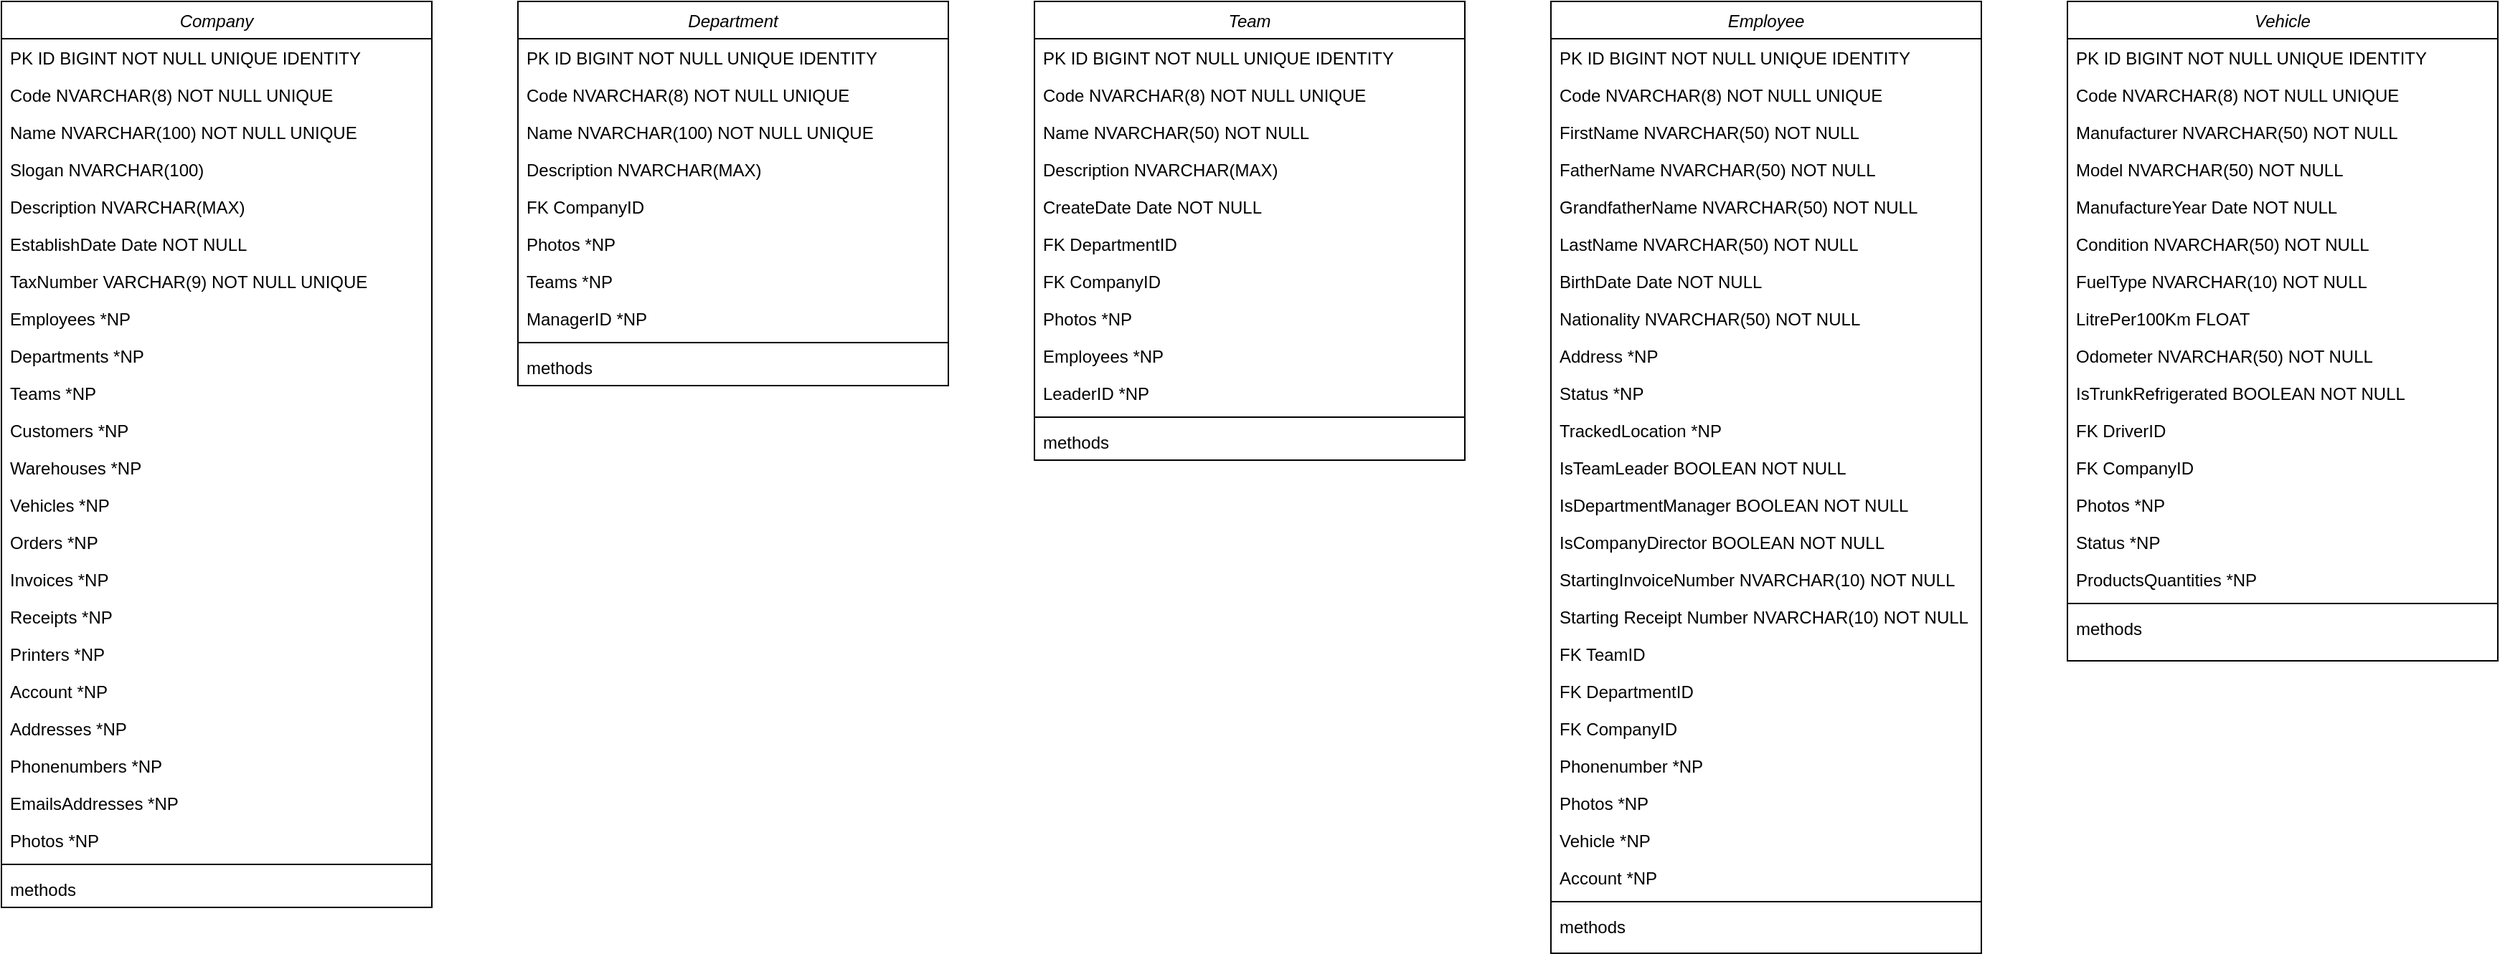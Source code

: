 <mxfile version="13.6.2" type="device"><diagram id="QFKUV2dXAhDw3_DVxD5H" name="Page-1"><mxGraphModel dx="474" dy="277" grid="1" gridSize="10" guides="1" tooltips="1" connect="1" arrows="1" fold="1" page="1" pageScale="1" pageWidth="850" pageHeight="1100" math="0" shadow="0"><root><mxCell id="0"/><mxCell id="1" parent="0"/><mxCell id="R2PTgNPI39ECcVQcYXFl-1" value="Company" style="swimlane;fontStyle=2;align=center;verticalAlign=top;childLayout=stackLayout;horizontal=1;startSize=26;horizontalStack=0;resizeParent=1;resizeLast=0;collapsible=1;marginBottom=0;rounded=0;shadow=0;strokeWidth=1;" parent="1" vertex="1"><mxGeometry width="300" height="632" as="geometry"><mxRectangle x="230" y="140" width="160" height="26" as="alternateBounds"/></mxGeometry></mxCell><mxCell id="R2PTgNPI39ECcVQcYXFl-2" value="PK ID BIGINT NOT NULL UNIQUE IDENTITY" style="text;align=left;verticalAlign=top;spacingLeft=4;spacingRight=4;overflow=hidden;rotatable=0;points=[[0,0.5],[1,0.5]];portConstraint=eastwest;" parent="R2PTgNPI39ECcVQcYXFl-1" vertex="1"><mxGeometry y="26" width="300" height="26" as="geometry"/></mxCell><mxCell id="R2PTgNPI39ECcVQcYXFl-3" value="Code NVARCHAR(8) NOT NULL UNIQUE" style="text;align=left;verticalAlign=top;spacingLeft=4;spacingRight=4;overflow=hidden;rotatable=0;points=[[0,0.5],[1,0.5]];portConstraint=eastwest;" parent="R2PTgNPI39ECcVQcYXFl-1" vertex="1"><mxGeometry y="52" width="300" height="26" as="geometry"/></mxCell><mxCell id="R2PTgNPI39ECcVQcYXFl-4" value="Name NVARCHAR(100) NOT NULL UNIQUE" style="text;align=left;verticalAlign=top;spacingLeft=4;spacingRight=4;overflow=hidden;rotatable=0;points=[[0,0.5],[1,0.5]];portConstraint=eastwest;" parent="R2PTgNPI39ECcVQcYXFl-1" vertex="1"><mxGeometry y="78" width="300" height="26" as="geometry"/></mxCell><mxCell id="pfMvkild5ntFiSycPlNY-2" value="Slogan NVARCHAR(100)" style="text;align=left;verticalAlign=top;spacingLeft=4;spacingRight=4;overflow=hidden;rotatable=0;points=[[0,0.5],[1,0.5]];portConstraint=eastwest;" parent="R2PTgNPI39ECcVQcYXFl-1" vertex="1"><mxGeometry y="104" width="300" height="26" as="geometry"/></mxCell><mxCell id="R2PTgNPI39ECcVQcYXFl-6" value="Description NVARCHAR(MAX)" style="text;align=left;verticalAlign=top;spacingLeft=4;spacingRight=4;overflow=hidden;rotatable=0;points=[[0,0.5],[1,0.5]];portConstraint=eastwest;" parent="R2PTgNPI39ECcVQcYXFl-1" vertex="1"><mxGeometry y="130" width="300" height="26" as="geometry"/></mxCell><mxCell id="pfMvkild5ntFiSycPlNY-1" value="EstablishDate Date NOT NULL" style="text;align=left;verticalAlign=top;spacingLeft=4;spacingRight=4;overflow=hidden;rotatable=0;points=[[0,0.5],[1,0.5]];portConstraint=eastwest;rounded=0;shadow=0;html=0;" parent="R2PTgNPI39ECcVQcYXFl-1" vertex="1"><mxGeometry y="156" width="300" height="26" as="geometry"/></mxCell><mxCell id="R2PTgNPI39ECcVQcYXFl-8" value="TaxNumber VARCHAR(9) NOT NULL UNIQUE" style="text;align=left;verticalAlign=top;spacingLeft=4;spacingRight=4;overflow=hidden;rotatable=0;points=[[0,0.5],[1,0.5]];portConstraint=eastwest;rounded=0;shadow=0;html=0;" parent="R2PTgNPI39ECcVQcYXFl-1" vertex="1"><mxGeometry y="182" width="300" height="26" as="geometry"/></mxCell><mxCell id="R2PTgNPI39ECcVQcYXFl-12" value="Employees *NP" style="text;align=left;verticalAlign=top;spacingLeft=4;spacingRight=4;overflow=hidden;rotatable=0;points=[[0,0.5],[1,0.5]];portConstraint=eastwest;rounded=0;shadow=0;html=0;" parent="R2PTgNPI39ECcVQcYXFl-1" vertex="1"><mxGeometry y="208" width="300" height="26" as="geometry"/></mxCell><mxCell id="R2PTgNPI39ECcVQcYXFl-13" value="Departments *NP" style="text;align=left;verticalAlign=top;spacingLeft=4;spacingRight=4;overflow=hidden;rotatable=0;points=[[0,0.5],[1,0.5]];portConstraint=eastwest;rounded=0;shadow=0;html=0;" parent="R2PTgNPI39ECcVQcYXFl-1" vertex="1"><mxGeometry y="234" width="300" height="26" as="geometry"/></mxCell><mxCell id="3ucjZQ99SgyKv--hFpAD-12" value="Teams *NP" style="text;align=left;verticalAlign=top;spacingLeft=4;spacingRight=4;overflow=hidden;rotatable=0;points=[[0,0.5],[1,0.5]];portConstraint=eastwest;rounded=0;shadow=0;html=0;" vertex="1" parent="R2PTgNPI39ECcVQcYXFl-1"><mxGeometry y="260" width="300" height="26" as="geometry"/></mxCell><mxCell id="R2PTgNPI39ECcVQcYXFl-14" value="Customers *NP" style="text;align=left;verticalAlign=top;spacingLeft=4;spacingRight=4;overflow=hidden;rotatable=0;points=[[0,0.5],[1,0.5]];portConstraint=eastwest;rounded=0;shadow=0;html=0;" parent="R2PTgNPI39ECcVQcYXFl-1" vertex="1"><mxGeometry y="286" width="300" height="26" as="geometry"/></mxCell><mxCell id="R2PTgNPI39ECcVQcYXFl-15" value="Warehouses *NP" style="text;align=left;verticalAlign=top;spacingLeft=4;spacingRight=4;overflow=hidden;rotatable=0;points=[[0,0.5],[1,0.5]];portConstraint=eastwest;rounded=0;shadow=0;html=0;" parent="R2PTgNPI39ECcVQcYXFl-1" vertex="1"><mxGeometry y="312" width="300" height="26" as="geometry"/></mxCell><mxCell id="R2PTgNPI39ECcVQcYXFl-16" value="Vehicles *NP" style="text;align=left;verticalAlign=top;spacingLeft=4;spacingRight=4;overflow=hidden;rotatable=0;points=[[0,0.5],[1,0.5]];portConstraint=eastwest;rounded=0;shadow=0;html=0;" parent="R2PTgNPI39ECcVQcYXFl-1" vertex="1"><mxGeometry y="338" width="300" height="26" as="geometry"/></mxCell><mxCell id="R2PTgNPI39ECcVQcYXFl-17" value="Orders *NP" style="text;align=left;verticalAlign=top;spacingLeft=4;spacingRight=4;overflow=hidden;rotatable=0;points=[[0,0.5],[1,0.5]];portConstraint=eastwest;rounded=0;shadow=0;html=0;" parent="R2PTgNPI39ECcVQcYXFl-1" vertex="1"><mxGeometry y="364" width="300" height="26" as="geometry"/></mxCell><mxCell id="3ucjZQ99SgyKv--hFpAD-13" value="Invoices *NP" style="text;align=left;verticalAlign=top;spacingLeft=4;spacingRight=4;overflow=hidden;rotatable=0;points=[[0,0.5],[1,0.5]];portConstraint=eastwest;rounded=0;shadow=0;html=0;" vertex="1" parent="R2PTgNPI39ECcVQcYXFl-1"><mxGeometry y="390" width="300" height="26" as="geometry"/></mxCell><mxCell id="3ucjZQ99SgyKv--hFpAD-14" value="Receipts *NP" style="text;align=left;verticalAlign=top;spacingLeft=4;spacingRight=4;overflow=hidden;rotatable=0;points=[[0,0.5],[1,0.5]];portConstraint=eastwest;rounded=0;shadow=0;html=0;" vertex="1" parent="R2PTgNPI39ECcVQcYXFl-1"><mxGeometry y="416" width="300" height="26" as="geometry"/></mxCell><mxCell id="R2PTgNPI39ECcVQcYXFl-18" value="Printers *NP" style="text;align=left;verticalAlign=top;spacingLeft=4;spacingRight=4;overflow=hidden;rotatable=0;points=[[0,0.5],[1,0.5]];portConstraint=eastwest;rounded=0;shadow=0;html=0;" parent="R2PTgNPI39ECcVQcYXFl-1" vertex="1"><mxGeometry y="442" width="300" height="26" as="geometry"/></mxCell><mxCell id="R2PTgNPI39ECcVQcYXFl-11" value="Account *NP" style="text;align=left;verticalAlign=top;spacingLeft=4;spacingRight=4;overflow=hidden;rotatable=0;points=[[0,0.5],[1,0.5]];portConstraint=eastwest;rounded=0;shadow=0;html=0;" parent="R2PTgNPI39ECcVQcYXFl-1" vertex="1"><mxGeometry y="468" width="300" height="26" as="geometry"/></mxCell><mxCell id="R2PTgNPI39ECcVQcYXFl-7" value="Addresses *NP" style="text;align=left;verticalAlign=top;spacingLeft=4;spacingRight=4;overflow=hidden;rotatable=0;points=[[0,0.5],[1,0.5]];portConstraint=eastwest;" parent="R2PTgNPI39ECcVQcYXFl-1" vertex="1"><mxGeometry y="494" width="300" height="26" as="geometry"/></mxCell><mxCell id="R2PTgNPI39ECcVQcYXFl-9" value="Phonenumbers *NP" style="text;align=left;verticalAlign=top;spacingLeft=4;spacingRight=4;overflow=hidden;rotatable=0;points=[[0,0.5],[1,0.5]];portConstraint=eastwest;rounded=0;shadow=0;html=0;" parent="R2PTgNPI39ECcVQcYXFl-1" vertex="1"><mxGeometry y="520" width="300" height="26" as="geometry"/></mxCell><mxCell id="R2PTgNPI39ECcVQcYXFl-10" value="EmailsAddresses *NP" style="text;align=left;verticalAlign=top;spacingLeft=4;spacingRight=4;overflow=hidden;rotatable=0;points=[[0,0.5],[1,0.5]];portConstraint=eastwest;rounded=0;shadow=0;html=0;" parent="R2PTgNPI39ECcVQcYXFl-1" vertex="1"><mxGeometry y="546" width="300" height="26" as="geometry"/></mxCell><mxCell id="R2PTgNPI39ECcVQcYXFl-5" value="Photos *NP" style="text;align=left;verticalAlign=top;spacingLeft=4;spacingRight=4;overflow=hidden;rotatable=0;points=[[0,0.5],[1,0.5]];portConstraint=eastwest;" parent="R2PTgNPI39ECcVQcYXFl-1" vertex="1"><mxGeometry y="572" width="300" height="26" as="geometry"/></mxCell><mxCell id="R2PTgNPI39ECcVQcYXFl-19" value="" style="line;html=1;strokeWidth=1;align=left;verticalAlign=middle;spacingTop=-1;spacingLeft=3;spacingRight=3;rotatable=0;labelPosition=right;points=[];portConstraint=eastwest;" parent="R2PTgNPI39ECcVQcYXFl-1" vertex="1"><mxGeometry y="598" width="300" height="8" as="geometry"/></mxCell><mxCell id="R2PTgNPI39ECcVQcYXFl-20" value="methods" style="text;align=left;verticalAlign=top;spacingLeft=4;spacingRight=4;overflow=hidden;rotatable=0;points=[[0,0.5],[1,0.5]];portConstraint=eastwest;" parent="R2PTgNPI39ECcVQcYXFl-1" vertex="1"><mxGeometry y="606" width="300" height="26" as="geometry"/></mxCell><mxCell id="3ucjZQ99SgyKv--hFpAD-1" value="Department" style="swimlane;fontStyle=2;align=center;verticalAlign=top;childLayout=stackLayout;horizontal=1;startSize=26;horizontalStack=0;resizeParent=1;resizeLast=0;collapsible=1;marginBottom=0;rounded=0;shadow=0;strokeWidth=1;" vertex="1" parent="1"><mxGeometry x="360" width="300" height="268" as="geometry"><mxRectangle x="230" y="140" width="160" height="26" as="alternateBounds"/></mxGeometry></mxCell><mxCell id="3ucjZQ99SgyKv--hFpAD-2" value="PK ID BIGINT NOT NULL UNIQUE IDENTITY" style="text;align=left;verticalAlign=top;spacingLeft=4;spacingRight=4;overflow=hidden;rotatable=0;points=[[0,0.5],[1,0.5]];portConstraint=eastwest;" vertex="1" parent="3ucjZQ99SgyKv--hFpAD-1"><mxGeometry y="26" width="300" height="26" as="geometry"/></mxCell><mxCell id="3ucjZQ99SgyKv--hFpAD-3" value="Code NVARCHAR(8) NOT NULL UNIQUE" style="text;align=left;verticalAlign=top;spacingLeft=4;spacingRight=4;overflow=hidden;rotatable=0;points=[[0,0.5],[1,0.5]];portConstraint=eastwest;rounded=0;shadow=0;html=0;" vertex="1" parent="3ucjZQ99SgyKv--hFpAD-1"><mxGeometry y="52" width="300" height="26" as="geometry"/></mxCell><mxCell id="3ucjZQ99SgyKv--hFpAD-4" value="Name NVARCHAR(100) NOT NULL UNIQUE" style="text;align=left;verticalAlign=top;spacingLeft=4;spacingRight=4;overflow=hidden;rotatable=0;points=[[0,0.5],[1,0.5]];portConstraint=eastwest;rounded=0;shadow=0;html=0;" vertex="1" parent="3ucjZQ99SgyKv--hFpAD-1"><mxGeometry y="78" width="300" height="26" as="geometry"/></mxCell><mxCell id="3ucjZQ99SgyKv--hFpAD-6" value="Description NVARCHAR(MAX)" style="text;align=left;verticalAlign=top;spacingLeft=4;spacingRight=4;overflow=hidden;rotatable=0;points=[[0,0.5],[1,0.5]];portConstraint=eastwest;rounded=0;shadow=0;html=0;" vertex="1" parent="3ucjZQ99SgyKv--hFpAD-1"><mxGeometry y="104" width="300" height="26" as="geometry"/></mxCell><mxCell id="3ucjZQ99SgyKv--hFpAD-7" value="FK CompanyID" style="text;align=left;verticalAlign=top;spacingLeft=4;spacingRight=4;overflow=hidden;rotatable=0;points=[[0,0.5],[1,0.5]];portConstraint=eastwest;rounded=0;shadow=0;html=0;" vertex="1" parent="3ucjZQ99SgyKv--hFpAD-1"><mxGeometry y="130" width="300" height="26" as="geometry"/></mxCell><mxCell id="3ucjZQ99SgyKv--hFpAD-5" value="Photos *NP" style="text;align=left;verticalAlign=top;spacingLeft=4;spacingRight=4;overflow=hidden;rotatable=0;points=[[0,0.5],[1,0.5]];portConstraint=eastwest;rounded=0;shadow=0;html=0;" vertex="1" parent="3ucjZQ99SgyKv--hFpAD-1"><mxGeometry y="156" width="300" height="26" as="geometry"/></mxCell><mxCell id="3ucjZQ99SgyKv--hFpAD-8" value="Teams *NP" style="text;align=left;verticalAlign=top;spacingLeft=4;spacingRight=4;overflow=hidden;rotatable=0;points=[[0,0.5],[1,0.5]];portConstraint=eastwest;rounded=0;shadow=0;html=0;" vertex="1" parent="3ucjZQ99SgyKv--hFpAD-1"><mxGeometry y="182" width="300" height="26" as="geometry"/></mxCell><mxCell id="3ucjZQ99SgyKv--hFpAD-9" value="ManagerID *NP" style="text;align=left;verticalAlign=top;spacingLeft=4;spacingRight=4;overflow=hidden;rotatable=0;points=[[0,0.5],[1,0.5]];portConstraint=eastwest;rounded=0;shadow=0;html=0;" vertex="1" parent="3ucjZQ99SgyKv--hFpAD-1"><mxGeometry y="208" width="300" height="26" as="geometry"/></mxCell><mxCell id="3ucjZQ99SgyKv--hFpAD-10" value="" style="line;html=1;strokeWidth=1;align=left;verticalAlign=middle;spacingTop=-1;spacingLeft=3;spacingRight=3;rotatable=0;labelPosition=right;points=[];portConstraint=eastwest;" vertex="1" parent="3ucjZQ99SgyKv--hFpAD-1"><mxGeometry y="234" width="300" height="8" as="geometry"/></mxCell><mxCell id="3ucjZQ99SgyKv--hFpAD-11" value="methods" style="text;align=left;verticalAlign=top;spacingLeft=4;spacingRight=4;overflow=hidden;rotatable=0;points=[[0,0.5],[1,0.5]];portConstraint=eastwest;" vertex="1" parent="3ucjZQ99SgyKv--hFpAD-1"><mxGeometry y="242" width="300" height="26" as="geometry"/></mxCell><mxCell id="3ucjZQ99SgyKv--hFpAD-15" value="Team" style="swimlane;fontStyle=2;align=center;verticalAlign=top;childLayout=stackLayout;horizontal=1;startSize=26;horizontalStack=0;resizeParent=1;resizeLast=0;collapsible=1;marginBottom=0;rounded=0;shadow=0;strokeWidth=1;" vertex="1" parent="1"><mxGeometry x="720" width="300" height="320" as="geometry"><mxRectangle x="230" y="140" width="160" height="26" as="alternateBounds"/></mxGeometry></mxCell><mxCell id="3ucjZQ99SgyKv--hFpAD-16" value="PK ID BIGINT NOT NULL UNIQUE IDENTITY" style="text;align=left;verticalAlign=top;spacingLeft=4;spacingRight=4;overflow=hidden;rotatable=0;points=[[0,0.5],[1,0.5]];portConstraint=eastwest;" vertex="1" parent="3ucjZQ99SgyKv--hFpAD-15"><mxGeometry y="26" width="300" height="26" as="geometry"/></mxCell><mxCell id="3ucjZQ99SgyKv--hFpAD-17" value="Code NVARCHAR(8) NOT NULL UNIQUE" style="text;align=left;verticalAlign=top;spacingLeft=4;spacingRight=4;overflow=hidden;rotatable=0;points=[[0,0.5],[1,0.5]];portConstraint=eastwest;" vertex="1" parent="3ucjZQ99SgyKv--hFpAD-15"><mxGeometry y="52" width="300" height="26" as="geometry"/></mxCell><mxCell id="3ucjZQ99SgyKv--hFpAD-19" value="Name NVARCHAR(50) NOT NULL" style="text;align=left;verticalAlign=top;spacingLeft=4;spacingRight=4;overflow=hidden;rotatable=0;points=[[0,0.5],[1,0.5]];portConstraint=eastwest;" vertex="1" parent="3ucjZQ99SgyKv--hFpAD-15"><mxGeometry y="78" width="300" height="26" as="geometry"/></mxCell><mxCell id="3ucjZQ99SgyKv--hFpAD-20" value="Description NVARCHAR(MAX)" style="text;align=left;verticalAlign=top;spacingLeft=4;spacingRight=4;overflow=hidden;rotatable=0;points=[[0,0.5],[1,0.5]];portConstraint=eastwest;" vertex="1" parent="3ucjZQ99SgyKv--hFpAD-15"><mxGeometry y="104" width="300" height="26" as="geometry"/></mxCell><mxCell id="3ucjZQ99SgyKv--hFpAD-21" value="CreateDate Date NOT NULL" style="text;align=left;verticalAlign=top;spacingLeft=4;spacingRight=4;overflow=hidden;rotatable=0;points=[[0,0.5],[1,0.5]];portConstraint=eastwest;" vertex="1" parent="3ucjZQ99SgyKv--hFpAD-15"><mxGeometry y="130" width="300" height="26" as="geometry"/></mxCell><mxCell id="3ucjZQ99SgyKv--hFpAD-23" value="FK DepartmentID" style="text;align=left;verticalAlign=top;spacingLeft=4;spacingRight=4;overflow=hidden;rotatable=0;points=[[0,0.5],[1,0.5]];portConstraint=eastwest;rounded=0;shadow=0;html=0;" vertex="1" parent="3ucjZQ99SgyKv--hFpAD-15"><mxGeometry y="156" width="300" height="26" as="geometry"/></mxCell><mxCell id="3ucjZQ99SgyKv--hFpAD-27" value="FK CompanyID" style="text;align=left;verticalAlign=top;spacingLeft=4;spacingRight=4;overflow=hidden;rotatable=0;points=[[0,0.5],[1,0.5]];portConstraint=eastwest;rounded=0;shadow=0;html=0;" vertex="1" parent="3ucjZQ99SgyKv--hFpAD-15"><mxGeometry y="182" width="300" height="26" as="geometry"/></mxCell><mxCell id="3ucjZQ99SgyKv--hFpAD-18" value="Photos *NP" style="text;align=left;verticalAlign=top;spacingLeft=4;spacingRight=4;overflow=hidden;rotatable=0;points=[[0,0.5],[1,0.5]];portConstraint=eastwest;" vertex="1" parent="3ucjZQ99SgyKv--hFpAD-15"><mxGeometry y="208" width="300" height="26" as="geometry"/></mxCell><mxCell id="3ucjZQ99SgyKv--hFpAD-22" value="Employees *NP" style="text;align=left;verticalAlign=top;spacingLeft=4;spacingRight=4;overflow=hidden;rotatable=0;points=[[0,0.5],[1,0.5]];portConstraint=eastwest;rounded=0;shadow=0;html=0;" vertex="1" parent="3ucjZQ99SgyKv--hFpAD-15"><mxGeometry y="234" width="300" height="26" as="geometry"/></mxCell><mxCell id="3ucjZQ99SgyKv--hFpAD-24" value="LeaderID *NP" style="text;align=left;verticalAlign=top;spacingLeft=4;spacingRight=4;overflow=hidden;rotatable=0;points=[[0,0.5],[1,0.5]];portConstraint=eastwest;rounded=0;shadow=0;html=0;" vertex="1" parent="3ucjZQ99SgyKv--hFpAD-15"><mxGeometry y="260" width="300" height="26" as="geometry"/></mxCell><mxCell id="3ucjZQ99SgyKv--hFpAD-25" value="" style="line;html=1;strokeWidth=1;align=left;verticalAlign=middle;spacingTop=-1;spacingLeft=3;spacingRight=3;rotatable=0;labelPosition=right;points=[];portConstraint=eastwest;" vertex="1" parent="3ucjZQ99SgyKv--hFpAD-15"><mxGeometry y="286" width="300" height="8" as="geometry"/></mxCell><mxCell id="3ucjZQ99SgyKv--hFpAD-26" value="methods" style="text;align=left;verticalAlign=top;spacingLeft=4;spacingRight=4;overflow=hidden;rotatable=0;points=[[0,0.5],[1,0.5]];portConstraint=eastwest;" vertex="1" parent="3ucjZQ99SgyKv--hFpAD-15"><mxGeometry y="294" width="300" height="26" as="geometry"/></mxCell><mxCell id="3ucjZQ99SgyKv--hFpAD-28" value="Employee" style="swimlane;fontStyle=2;align=center;verticalAlign=top;childLayout=stackLayout;horizontal=1;startSize=26;horizontalStack=0;resizeParent=1;resizeLast=0;collapsible=1;marginBottom=0;rounded=0;shadow=0;strokeWidth=1;" vertex="1" parent="1"><mxGeometry x="1080" width="300" height="664" as="geometry"><mxRectangle x="230" y="140" width="160" height="26" as="alternateBounds"/></mxGeometry></mxCell><mxCell id="3ucjZQ99SgyKv--hFpAD-29" value="PK ID BIGINT NOT NULL UNIQUE IDENTITY" style="text;align=left;verticalAlign=top;spacingLeft=4;spacingRight=4;overflow=hidden;rotatable=0;points=[[0,0.5],[1,0.5]];portConstraint=eastwest;" vertex="1" parent="3ucjZQ99SgyKv--hFpAD-28"><mxGeometry y="26" width="300" height="26" as="geometry"/></mxCell><mxCell id="3ucjZQ99SgyKv--hFpAD-30" value="Code NVARCHAR(8) NOT NULL UNIQUE" style="text;align=left;verticalAlign=top;spacingLeft=4;spacingRight=4;overflow=hidden;rotatable=0;points=[[0,0.5],[1,0.5]];portConstraint=eastwest;" vertex="1" parent="3ucjZQ99SgyKv--hFpAD-28"><mxGeometry y="52" width="300" height="26" as="geometry"/></mxCell><mxCell id="3ucjZQ99SgyKv--hFpAD-31" value="FirstName NVARCHAR(50) NOT NULL" style="text;align=left;verticalAlign=top;spacingLeft=4;spacingRight=4;overflow=hidden;rotatable=0;points=[[0,0.5],[1,0.5]];portConstraint=eastwest;rounded=0;shadow=0;html=0;" vertex="1" parent="3ucjZQ99SgyKv--hFpAD-28"><mxGeometry y="78" width="300" height="26" as="geometry"/></mxCell><mxCell id="3ucjZQ99SgyKv--hFpAD-32" value="FatherName NVARCHAR(50) NOT NULL" style="text;align=left;verticalAlign=top;spacingLeft=4;spacingRight=4;overflow=hidden;rotatable=0;points=[[0,0.5],[1,0.5]];portConstraint=eastwest;rounded=0;shadow=0;html=0;" vertex="1" parent="3ucjZQ99SgyKv--hFpAD-28"><mxGeometry y="104" width="300" height="26" as="geometry"/></mxCell><mxCell id="3ucjZQ99SgyKv--hFpAD-33" value="GrandfatherName NVARCHAR(50) NOT NULL" style="text;align=left;verticalAlign=top;spacingLeft=4;spacingRight=4;overflow=hidden;rotatable=0;points=[[0,0.5],[1,0.5]];portConstraint=eastwest;rounded=0;shadow=0;html=0;" vertex="1" parent="3ucjZQ99SgyKv--hFpAD-28"><mxGeometry y="130" width="300" height="26" as="geometry"/></mxCell><mxCell id="3ucjZQ99SgyKv--hFpAD-34" value="LastName NVARCHAR(50) NOT NULL" style="text;align=left;verticalAlign=top;spacingLeft=4;spacingRight=4;overflow=hidden;rotatable=0;points=[[0,0.5],[1,0.5]];portConstraint=eastwest;rounded=0;shadow=0;html=0;" vertex="1" parent="3ucjZQ99SgyKv--hFpAD-28"><mxGeometry y="156" width="300" height="26" as="geometry"/></mxCell><mxCell id="3ucjZQ99SgyKv--hFpAD-35" value="BirthDate Date NOT NULL" style="text;align=left;verticalAlign=top;spacingLeft=4;spacingRight=4;overflow=hidden;rotatable=0;points=[[0,0.5],[1,0.5]];portConstraint=eastwest;rounded=0;shadow=0;html=0;" vertex="1" parent="3ucjZQ99SgyKv--hFpAD-28"><mxGeometry y="182" width="300" height="26" as="geometry"/></mxCell><mxCell id="3ucjZQ99SgyKv--hFpAD-36" value="Nationality NVARCHAR(50) NOT NULL" style="text;align=left;verticalAlign=top;spacingLeft=4;spacingRight=4;overflow=hidden;rotatable=0;points=[[0,0.5],[1,0.5]];portConstraint=eastwest;rounded=0;shadow=0;html=0;" vertex="1" parent="3ucjZQ99SgyKv--hFpAD-28"><mxGeometry y="208" width="300" height="26" as="geometry"/></mxCell><mxCell id="3ucjZQ99SgyKv--hFpAD-37" value="Address *NP" style="text;align=left;verticalAlign=top;spacingLeft=4;spacingRight=4;overflow=hidden;rotatable=0;points=[[0,0.5],[1,0.5]];portConstraint=eastwest;rounded=0;shadow=0;html=0;" vertex="1" parent="3ucjZQ99SgyKv--hFpAD-28"><mxGeometry y="234" width="300" height="26" as="geometry"/></mxCell><mxCell id="3ucjZQ99SgyKv--hFpAD-42" value="Status *NP" style="text;align=left;verticalAlign=top;spacingLeft=4;spacingRight=4;overflow=hidden;rotatable=0;points=[[0,0.5],[1,0.5]];portConstraint=eastwest;rounded=0;shadow=0;html=0;" vertex="1" parent="3ucjZQ99SgyKv--hFpAD-28"><mxGeometry y="260" width="300" height="26" as="geometry"/></mxCell><mxCell id="3ucjZQ99SgyKv--hFpAD-38" value="TrackedLocation *NP" style="text;align=left;verticalAlign=top;spacingLeft=4;spacingRight=4;overflow=hidden;rotatable=0;points=[[0,0.5],[1,0.5]];portConstraint=eastwest;rounded=0;shadow=0;html=0;" vertex="1" parent="3ucjZQ99SgyKv--hFpAD-28"><mxGeometry y="286" width="300" height="26" as="geometry"/></mxCell><mxCell id="3ucjZQ99SgyKv--hFpAD-41" value="IsTeamLeader BOOLEAN NOT NULL" style="text;align=left;verticalAlign=top;spacingLeft=4;spacingRight=4;overflow=hidden;rotatable=0;points=[[0,0.5],[1,0.5]];portConstraint=eastwest;rounded=0;shadow=0;html=0;" vertex="1" parent="3ucjZQ99SgyKv--hFpAD-28"><mxGeometry y="312" width="300" height="26" as="geometry"/></mxCell><mxCell id="3ucjZQ99SgyKv--hFpAD-52" value="IsDepartmentManager BOOLEAN NOT NULL" style="text;align=left;verticalAlign=top;spacingLeft=4;spacingRight=4;overflow=hidden;rotatable=0;points=[[0,0.5],[1,0.5]];portConstraint=eastwest;rounded=0;shadow=0;html=0;" vertex="1" parent="3ucjZQ99SgyKv--hFpAD-28"><mxGeometry y="338" width="300" height="26" as="geometry"/></mxCell><mxCell id="3ucjZQ99SgyKv--hFpAD-53" value="IsCompanyDirector BOOLEAN NOT NULL" style="text;align=left;verticalAlign=top;spacingLeft=4;spacingRight=4;overflow=hidden;rotatable=0;points=[[0,0.5],[1,0.5]];portConstraint=eastwest;rounded=0;shadow=0;html=0;" vertex="1" parent="3ucjZQ99SgyKv--hFpAD-28"><mxGeometry y="364" width="300" height="26" as="geometry"/></mxCell><mxCell id="3ucjZQ99SgyKv--hFpAD-48" value="StartingInvoiceNumber NVARCHAR(10) NOT NULL" style="text;align=left;verticalAlign=top;spacingLeft=4;spacingRight=4;overflow=hidden;rotatable=0;points=[[0,0.5],[1,0.5]];portConstraint=eastwest;rounded=0;shadow=0;html=0;" vertex="1" parent="3ucjZQ99SgyKv--hFpAD-28"><mxGeometry y="390" width="300" height="26" as="geometry"/></mxCell><mxCell id="3ucjZQ99SgyKv--hFpAD-49" value="Starting Receipt Number NVARCHAR(10) NOT NULL" style="text;align=left;verticalAlign=top;spacingLeft=4;spacingRight=4;overflow=hidden;rotatable=0;points=[[0,0.5],[1,0.5]];portConstraint=eastwest;rounded=0;shadow=0;html=0;" vertex="1" parent="3ucjZQ99SgyKv--hFpAD-28"><mxGeometry y="416" width="300" height="26" as="geometry"/></mxCell><mxCell id="3ucjZQ99SgyKv--hFpAD-43" value="FK TeamID" style="text;align=left;verticalAlign=top;spacingLeft=4;spacingRight=4;overflow=hidden;rotatable=0;points=[[0,0.5],[1,0.5]];portConstraint=eastwest;rounded=0;shadow=0;html=0;" vertex="1" parent="3ucjZQ99SgyKv--hFpAD-28"><mxGeometry y="442" width="300" height="26" as="geometry"/></mxCell><mxCell id="3ucjZQ99SgyKv--hFpAD-44" value="FK DepartmentID" style="text;align=left;verticalAlign=top;spacingLeft=4;spacingRight=4;overflow=hidden;rotatable=0;points=[[0,0.5],[1,0.5]];portConstraint=eastwest;rounded=0;shadow=0;html=0;" vertex="1" parent="3ucjZQ99SgyKv--hFpAD-28"><mxGeometry y="468" width="300" height="26" as="geometry"/></mxCell><mxCell id="3ucjZQ99SgyKv--hFpAD-45" value="FK CompanyID" style="text;align=left;verticalAlign=top;spacingLeft=4;spacingRight=4;overflow=hidden;rotatable=0;points=[[0,0.5],[1,0.5]];portConstraint=eastwest;rounded=0;shadow=0;html=0;" vertex="1" parent="3ucjZQ99SgyKv--hFpAD-28"><mxGeometry y="494" width="300" height="26" as="geometry"/></mxCell><mxCell id="3ucjZQ99SgyKv--hFpAD-40" value="Phonenumber *NP" style="text;align=left;verticalAlign=top;spacingLeft=4;spacingRight=4;overflow=hidden;rotatable=0;points=[[0,0.5],[1,0.5]];portConstraint=eastwest;rounded=0;shadow=0;html=0;" vertex="1" parent="3ucjZQ99SgyKv--hFpAD-28"><mxGeometry y="520" width="300" height="26" as="geometry"/></mxCell><mxCell id="3ucjZQ99SgyKv--hFpAD-39" value="Photos *NP" style="text;align=left;verticalAlign=top;spacingLeft=4;spacingRight=4;overflow=hidden;rotatable=0;points=[[0,0.5],[1,0.5]];portConstraint=eastwest;rounded=0;shadow=0;html=0;" vertex="1" parent="3ucjZQ99SgyKv--hFpAD-28"><mxGeometry y="546" width="300" height="26" as="geometry"/></mxCell><mxCell id="3ucjZQ99SgyKv--hFpAD-46" value="Vehicle *NP" style="text;align=left;verticalAlign=top;spacingLeft=4;spacingRight=4;overflow=hidden;rotatable=0;points=[[0,0.5],[1,0.5]];portConstraint=eastwest;rounded=0;shadow=0;html=0;" vertex="1" parent="3ucjZQ99SgyKv--hFpAD-28"><mxGeometry y="572" width="300" height="26" as="geometry"/></mxCell><mxCell id="3ucjZQ99SgyKv--hFpAD-54" value="Account *NP" style="text;align=left;verticalAlign=top;spacingLeft=4;spacingRight=4;overflow=hidden;rotatable=0;points=[[0,0.5],[1,0.5]];portConstraint=eastwest;rounded=0;shadow=0;html=0;" vertex="1" parent="3ucjZQ99SgyKv--hFpAD-28"><mxGeometry y="598" width="300" height="26" as="geometry"/></mxCell><mxCell id="3ucjZQ99SgyKv--hFpAD-50" value="" style="line;html=1;strokeWidth=1;align=left;verticalAlign=middle;spacingTop=-1;spacingLeft=3;spacingRight=3;rotatable=0;labelPosition=right;points=[];portConstraint=eastwest;" vertex="1" parent="3ucjZQ99SgyKv--hFpAD-28"><mxGeometry y="624" width="300" height="8" as="geometry"/></mxCell><mxCell id="3ucjZQ99SgyKv--hFpAD-51" value="methods" style="text;align=left;verticalAlign=top;spacingLeft=4;spacingRight=4;overflow=hidden;rotatable=0;points=[[0,0.5],[1,0.5]];portConstraint=eastwest;" vertex="1" parent="3ucjZQ99SgyKv--hFpAD-28"><mxGeometry y="632" width="300" height="32" as="geometry"/></mxCell><mxCell id="3ucjZQ99SgyKv--hFpAD-55" value="Vehicle" style="swimlane;fontStyle=2;align=center;verticalAlign=top;childLayout=stackLayout;horizontal=1;startSize=26;horizontalStack=0;resizeParent=1;resizeLast=0;collapsible=1;marginBottom=0;rounded=0;shadow=0;strokeWidth=1;" vertex="1" parent="1"><mxGeometry x="1440" width="300" height="460" as="geometry"><mxRectangle x="230" y="140" width="160" height="26" as="alternateBounds"/></mxGeometry></mxCell><mxCell id="3ucjZQ99SgyKv--hFpAD-56" value="PK ID BIGINT NOT NULL UNIQUE IDENTITY" style="text;align=left;verticalAlign=top;spacingLeft=4;spacingRight=4;overflow=hidden;rotatable=0;points=[[0,0.5],[1,0.5]];portConstraint=eastwest;" vertex="1" parent="3ucjZQ99SgyKv--hFpAD-55"><mxGeometry y="26" width="300" height="26" as="geometry"/></mxCell><mxCell id="3ucjZQ99SgyKv--hFpAD-57" value="Code NVARCHAR(8) NOT NULL UNIQUE" style="text;align=left;verticalAlign=top;spacingLeft=4;spacingRight=4;overflow=hidden;rotatable=0;points=[[0,0.5],[1,0.5]];portConstraint=eastwest;rounded=0;shadow=0;html=0;" vertex="1" parent="3ucjZQ99SgyKv--hFpAD-55"><mxGeometry y="52" width="300" height="26" as="geometry"/></mxCell><mxCell id="3ucjZQ99SgyKv--hFpAD-58" value="Manufacturer NVARCHAR(50) NOT NULL" style="text;align=left;verticalAlign=top;spacingLeft=4;spacingRight=4;overflow=hidden;rotatable=0;points=[[0,0.5],[1,0.5]];portConstraint=eastwest;rounded=0;shadow=0;html=0;" vertex="1" parent="3ucjZQ99SgyKv--hFpAD-55"><mxGeometry y="78" width="300" height="26" as="geometry"/></mxCell><mxCell id="3ucjZQ99SgyKv--hFpAD-59" value="Model NVARCHAR(50) NOT NULL" style="text;align=left;verticalAlign=top;spacingLeft=4;spacingRight=4;overflow=hidden;rotatable=0;points=[[0,0.5],[1,0.5]];portConstraint=eastwest;rounded=0;shadow=0;html=0;" vertex="1" parent="3ucjZQ99SgyKv--hFpAD-55"><mxGeometry y="104" width="300" height="26" as="geometry"/></mxCell><mxCell id="3ucjZQ99SgyKv--hFpAD-61" value="ManufactureYear Date NOT NULL" style="text;align=left;verticalAlign=top;spacingLeft=4;spacingRight=4;overflow=hidden;rotatable=0;points=[[0,0.5],[1,0.5]];portConstraint=eastwest;rounded=0;shadow=0;html=0;" vertex="1" parent="3ucjZQ99SgyKv--hFpAD-55"><mxGeometry y="130" width="300" height="26" as="geometry"/></mxCell><mxCell id="3ucjZQ99SgyKv--hFpAD-62" value="Condition NVARCHAR(50) NOT NULL" style="text;align=left;verticalAlign=top;spacingLeft=4;spacingRight=4;overflow=hidden;rotatable=0;points=[[0,0.5],[1,0.5]];portConstraint=eastwest;rounded=0;shadow=0;html=0;" vertex="1" parent="3ucjZQ99SgyKv--hFpAD-55"><mxGeometry y="156" width="300" height="26" as="geometry"/></mxCell><mxCell id="3ucjZQ99SgyKv--hFpAD-64" value="FuelType NVARCHAR(10) NOT NULL" style="text;align=left;verticalAlign=top;spacingLeft=4;spacingRight=4;overflow=hidden;rotatable=0;points=[[0,0.5],[1,0.5]];portConstraint=eastwest;rounded=0;shadow=0;html=0;" vertex="1" parent="3ucjZQ99SgyKv--hFpAD-55"><mxGeometry y="182" width="300" height="26" as="geometry"/></mxCell><mxCell id="3ucjZQ99SgyKv--hFpAD-65" value="LitrePer100Km FLOAT" style="text;align=left;verticalAlign=top;spacingLeft=4;spacingRight=4;overflow=hidden;rotatable=0;points=[[0,0.5],[1,0.5]];portConstraint=eastwest;rounded=0;shadow=0;html=0;" vertex="1" parent="3ucjZQ99SgyKv--hFpAD-55"><mxGeometry y="208" width="300" height="26" as="geometry"/></mxCell><mxCell id="3ucjZQ99SgyKv--hFpAD-66" value="Odometer NVARCHAR(50) NOT NULL" style="text;align=left;verticalAlign=top;spacingLeft=4;spacingRight=4;overflow=hidden;rotatable=0;points=[[0,0.5],[1,0.5]];portConstraint=eastwest;rounded=0;shadow=0;html=0;" vertex="1" parent="3ucjZQ99SgyKv--hFpAD-55"><mxGeometry y="234" width="300" height="26" as="geometry"/></mxCell><mxCell id="3ucjZQ99SgyKv--hFpAD-71" value="IsTrunkRefrigerated BOOLEAN NOT NULL" style="text;align=left;verticalAlign=top;spacingLeft=4;spacingRight=4;overflow=hidden;rotatable=0;points=[[0,0.5],[1,0.5]];portConstraint=eastwest;rounded=0;shadow=0;html=0;" vertex="1" parent="3ucjZQ99SgyKv--hFpAD-55"><mxGeometry y="260" width="300" height="26" as="geometry"/></mxCell><mxCell id="3ucjZQ99SgyKv--hFpAD-74" value="FK DriverID" style="text;align=left;verticalAlign=top;spacingLeft=4;spacingRight=4;overflow=hidden;rotatable=0;points=[[0,0.5],[1,0.5]];portConstraint=eastwest;rounded=0;shadow=0;html=0;" vertex="1" parent="3ucjZQ99SgyKv--hFpAD-55"><mxGeometry y="286" width="300" height="26" as="geometry"/></mxCell><mxCell id="3ucjZQ99SgyKv--hFpAD-77" value="FK CompanyID" style="text;align=left;verticalAlign=top;spacingLeft=4;spacingRight=4;overflow=hidden;rotatable=0;points=[[0,0.5],[1,0.5]];portConstraint=eastwest;rounded=0;shadow=0;html=0;" vertex="1" parent="3ucjZQ99SgyKv--hFpAD-55"><mxGeometry y="312" width="300" height="26" as="geometry"/></mxCell><mxCell id="3ucjZQ99SgyKv--hFpAD-60" value="Photos *NP" style="text;align=left;verticalAlign=top;spacingLeft=4;spacingRight=4;overflow=hidden;rotatable=0;points=[[0,0.5],[1,0.5]];portConstraint=eastwest;rounded=0;shadow=0;html=0;" vertex="1" parent="3ucjZQ99SgyKv--hFpAD-55"><mxGeometry y="338" width="300" height="26" as="geometry"/></mxCell><mxCell id="3ucjZQ99SgyKv--hFpAD-63" value="Status *NP" style="text;align=left;verticalAlign=top;spacingLeft=4;spacingRight=4;overflow=hidden;rotatable=0;points=[[0,0.5],[1,0.5]];portConstraint=eastwest;rounded=0;shadow=0;html=0;" vertex="1" parent="3ucjZQ99SgyKv--hFpAD-55"><mxGeometry y="364" width="300" height="26" as="geometry"/></mxCell><mxCell id="3ucjZQ99SgyKv--hFpAD-72" value="ProductsQuantities *NP" style="text;align=left;verticalAlign=top;spacingLeft=4;spacingRight=4;overflow=hidden;rotatable=0;points=[[0,0.5],[1,0.5]];portConstraint=eastwest;rounded=0;shadow=0;html=0;" vertex="1" parent="3ucjZQ99SgyKv--hFpAD-55"><mxGeometry y="390" width="300" height="26" as="geometry"/></mxCell><mxCell id="3ucjZQ99SgyKv--hFpAD-75" value="" style="line;html=1;strokeWidth=1;align=left;verticalAlign=middle;spacingTop=-1;spacingLeft=3;spacingRight=3;rotatable=0;labelPosition=right;points=[];portConstraint=eastwest;" vertex="1" parent="3ucjZQ99SgyKv--hFpAD-55"><mxGeometry y="416" width="300" height="8" as="geometry"/></mxCell><mxCell id="3ucjZQ99SgyKv--hFpAD-76" value="methods" style="text;align=left;verticalAlign=top;spacingLeft=4;spacingRight=4;overflow=hidden;rotatable=0;points=[[0,0.5],[1,0.5]];portConstraint=eastwest;" vertex="1" parent="3ucjZQ99SgyKv--hFpAD-55"><mxGeometry y="424" width="300" height="26" as="geometry"/></mxCell></root></mxGraphModel></diagram></mxfile>